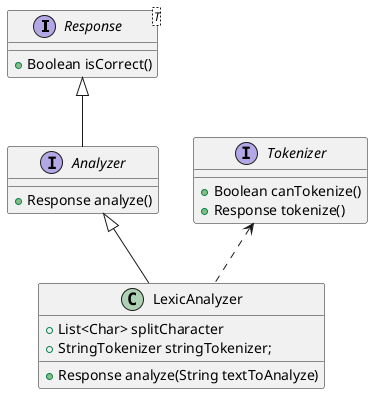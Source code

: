 @startuml
interface Response<T>{
    + Boolean isCorrect()
}
interface Analyzer{
    + Response analyze()
}
class LexicAnalyzer{
    + List<Char> splitCharacter
    + StringTokenizer stringTokenizer;
    + Response analyze(String textToAnalyze)
}
interface Tokenizer{
    + Boolean canTokenize()
    + Response tokenize()
}

Response <|-- Analyzer

Analyzer <|-- LexicAnalyzer
Tokenizer <.. LexicAnalyzer
@enduml